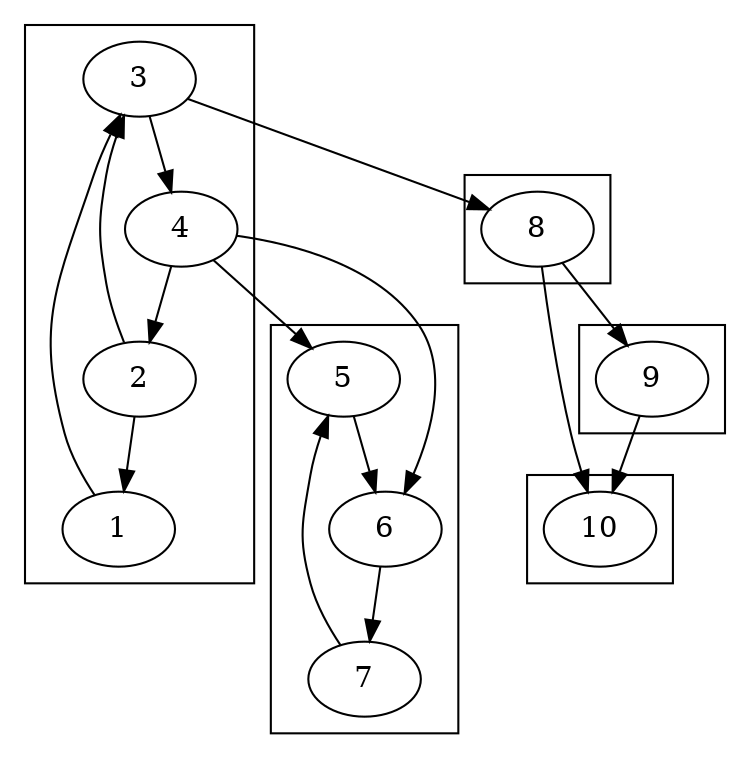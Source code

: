 digraph premier_graph {
	subgraph cluster_0 {
		3;
 		1;
 		2;
 		4;
 
	}
	subgraph cluster_1 {
		8;
	}	subgraph cluster_2 {
		10;
	}	subgraph cluster_3 {
		9;
	}	subgraph cluster_5 {
		5;
 		7;
 		6;
 
	}
1 -> 3 ;
2 -> 1 ;
2 -> 3 ;
3 -> 4 ;
3 -> 8 ;
4 -> 2 ;
4 -> 5 ;
4 -> 6 ;
5 -> 6 ;
6 -> 7 ;
7 -> 5 ;
8 -> 9 ;
8 -> 10 ;
9 -> 10 ;
10;}